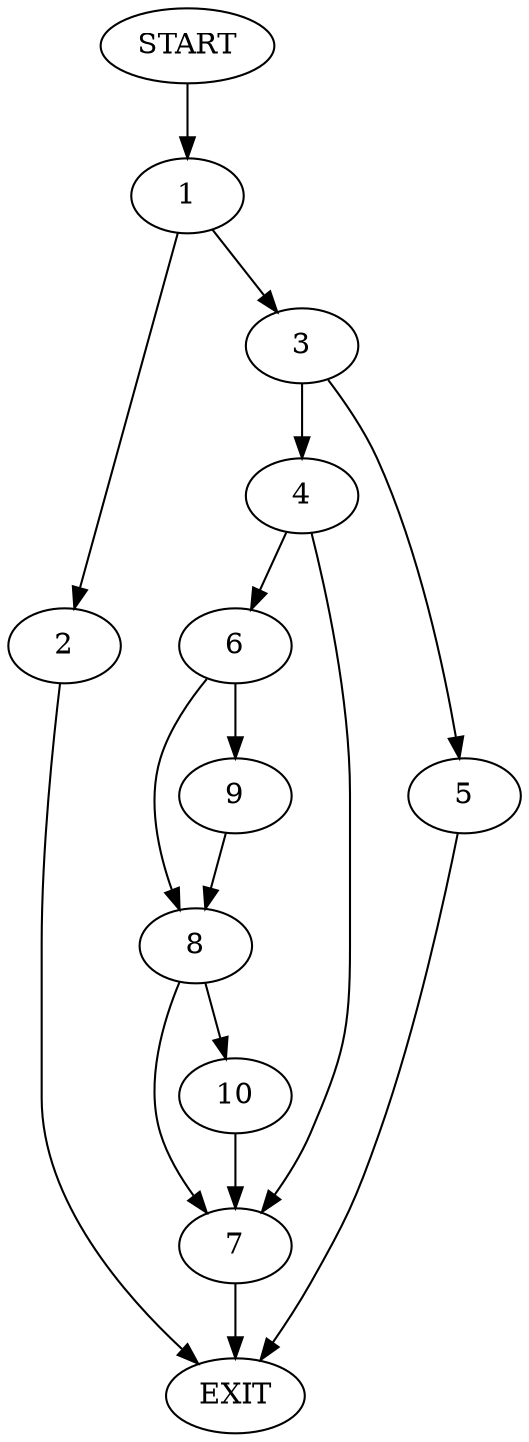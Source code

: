 digraph {
0 [label="START"]
11 [label="EXIT"]
0 -> 1
1 -> 2
1 -> 3
3 -> 4
3 -> 5
2 -> 11
5 -> 11
4 -> 6
4 -> 7
7 -> 11
6 -> 8
6 -> 9
9 -> 8
8 -> 10
8 -> 7
10 -> 7
}
